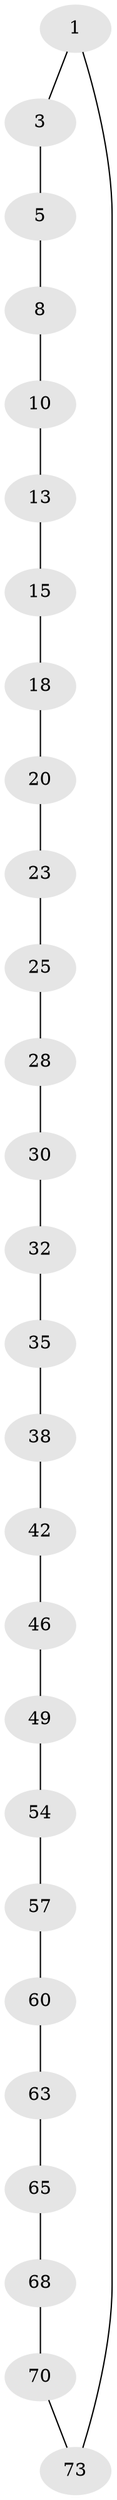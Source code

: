 // original degree distribution, {2: 1.0}
// Generated by graph-tools (version 1.1) at 2025/20/03/04/25 18:20:15]
// undirected, 27 vertices, 27 edges
graph export_dot {
graph [start="1"]
  node [color=gray90,style=filled];
  1 [super="+2"];
  3 [super="+4"];
  5 [super="+6"];
  8 [super="+9"];
  10 [super="+11"];
  13 [super="+14"];
  15 [super="+16"];
  18 [super="+19"];
  20 [super="+21"];
  23 [super="+24"];
  25 [super="+26"];
  28 [super="+29"];
  30 [super="+31"];
  32 [super="+33"];
  35 [super="+36"];
  38 [super="+39"];
  42 [super="+43"];
  46 [super="+47"];
  49 [super="+50"];
  54 [super="+55"];
  57 [super="+58"];
  60 [super="+61"];
  63 [super="+64"];
  65 [super="+66"];
  68 [super="+69"];
  70 [super="+71"];
  73 [super="+74"];
  1 -- 3;
  1 -- 73;
  3 -- 5;
  5 -- 8;
  8 -- 10;
  10 -- 13;
  13 -- 15;
  15 -- 18;
  18 -- 20;
  20 -- 23;
  23 -- 25;
  25 -- 28;
  28 -- 30;
  30 -- 32;
  32 -- 35;
  35 -- 38;
  38 -- 42;
  42 -- 46;
  46 -- 49;
  49 -- 54;
  54 -- 57;
  57 -- 60;
  60 -- 63;
  63 -- 65;
  65 -- 68;
  68 -- 70;
  70 -- 73;
}
